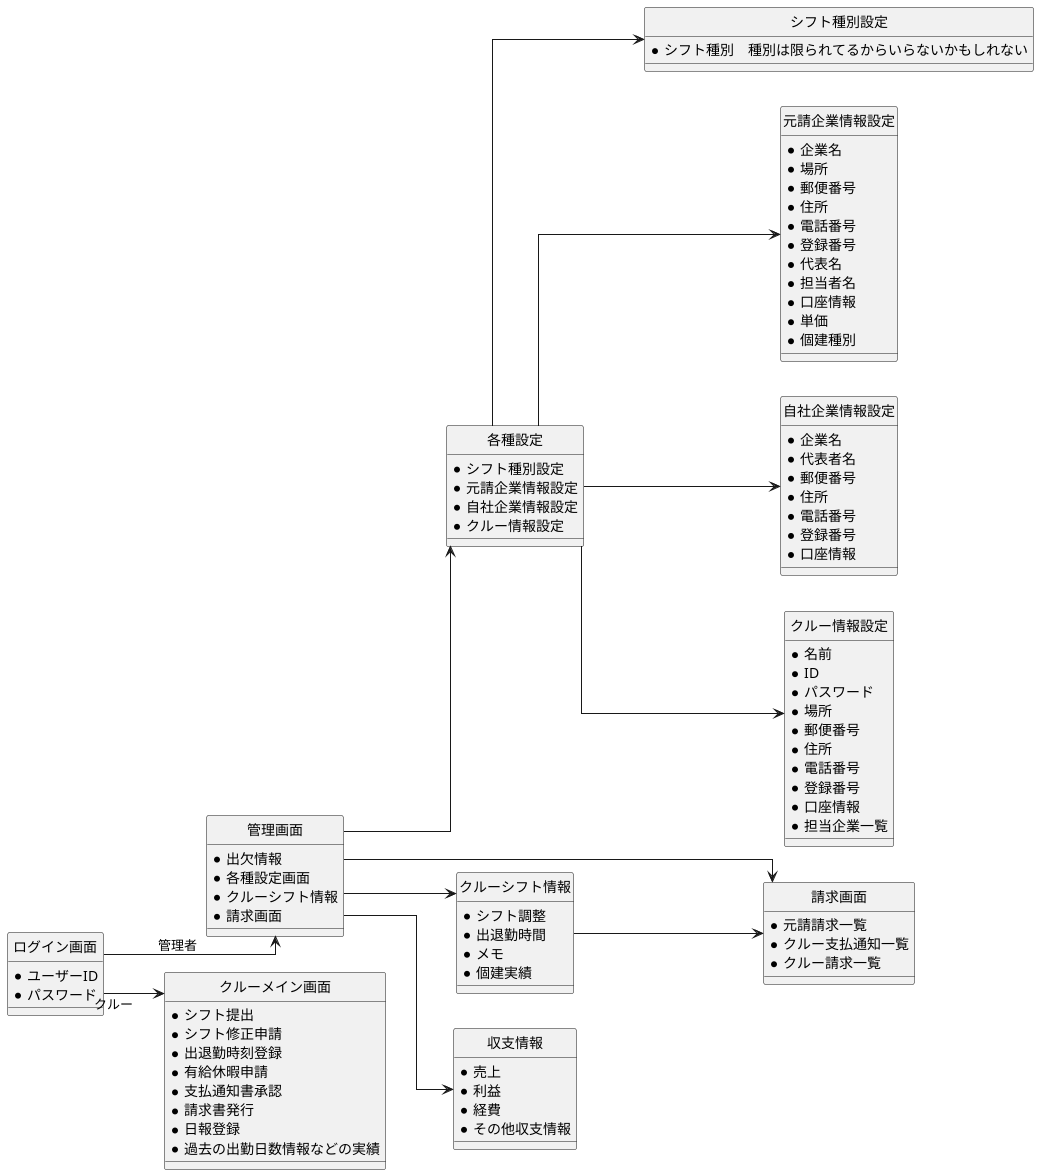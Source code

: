 @startuml 画面遷移
    hide circle
    skinparam linetype ortho
    left to right direction

    entity "ログイン画面" as login {
        * ユーザーID
        * パスワード
    }

    entity "管理画面" as admin {
        * 出欠情報
        * 各種設定画面
        * クルーシフト情報
        * 請求画面
    }

    entity "クルーメイン画面" as crew {
        * シフト提出
        * シフト修正申請
        * 出退勤時刻登録
        * 有給休暇申請
        * 支払通知書承認
        * 請求書発行
        * 日報登録
        * 過去の出勤日数情報などの実績
    }

    entity "各種設定" as config {
        * シフト種別設定
        * 元請企業情報設定
        * 自社企業情報設定
        * クルー情報設定
    }

    entity "シフト種別設定" as attendance {
        * シフト種別　種別は限られてるからいらないかもしれない
    }

    entity "元請企業情報設定" as prime_conductor {
        * 企業名
        * 場所
        * 郵便番号
        * 住所
        * 電話番号
        * 登録番号
        * 代表名
        * 担当者名
        * 口座情報
        * 単価
        * 個建種別
    }

    entity "自社企業情報設定" as my_comp {
        * 企業名
        * 代表者名
        * 郵便番号
        * 住所
        * 電話番号
        * 登録番号
        * 口座情報
    }

    entity "クルー情報設定" as crew_info {
        * 名前
        * ID
        * パスワード
        * 場所
        * 郵便番号
        * 住所
        * 電話番号
        * 登録番号
        * 口座情報
        * 担当企業一覧
    }

    entity "請求画面" as payment {
        * 元請請求一覧
        * クルー支払通知一覧
        * クルー請求一覧
    }

    entity "クルーシフト情報" as shift {
        * シフト調整
        * 出退勤時間
        * メモ
        * 個建実績
    }

    entity "収支情報" as BOP {
        * 売上
        * 利益
        * 経費
        * その他収支情報
    }

    login --> admin :"管理者"
    login --> crew :"クルー"
    admin --> config
    admin --> payment
    admin --> shift
    admin --> BOP
    config --> attendance
    config --> prime_conductor
    config --> my_comp
    config --> crew_info
    shift --> payment
@enduml
